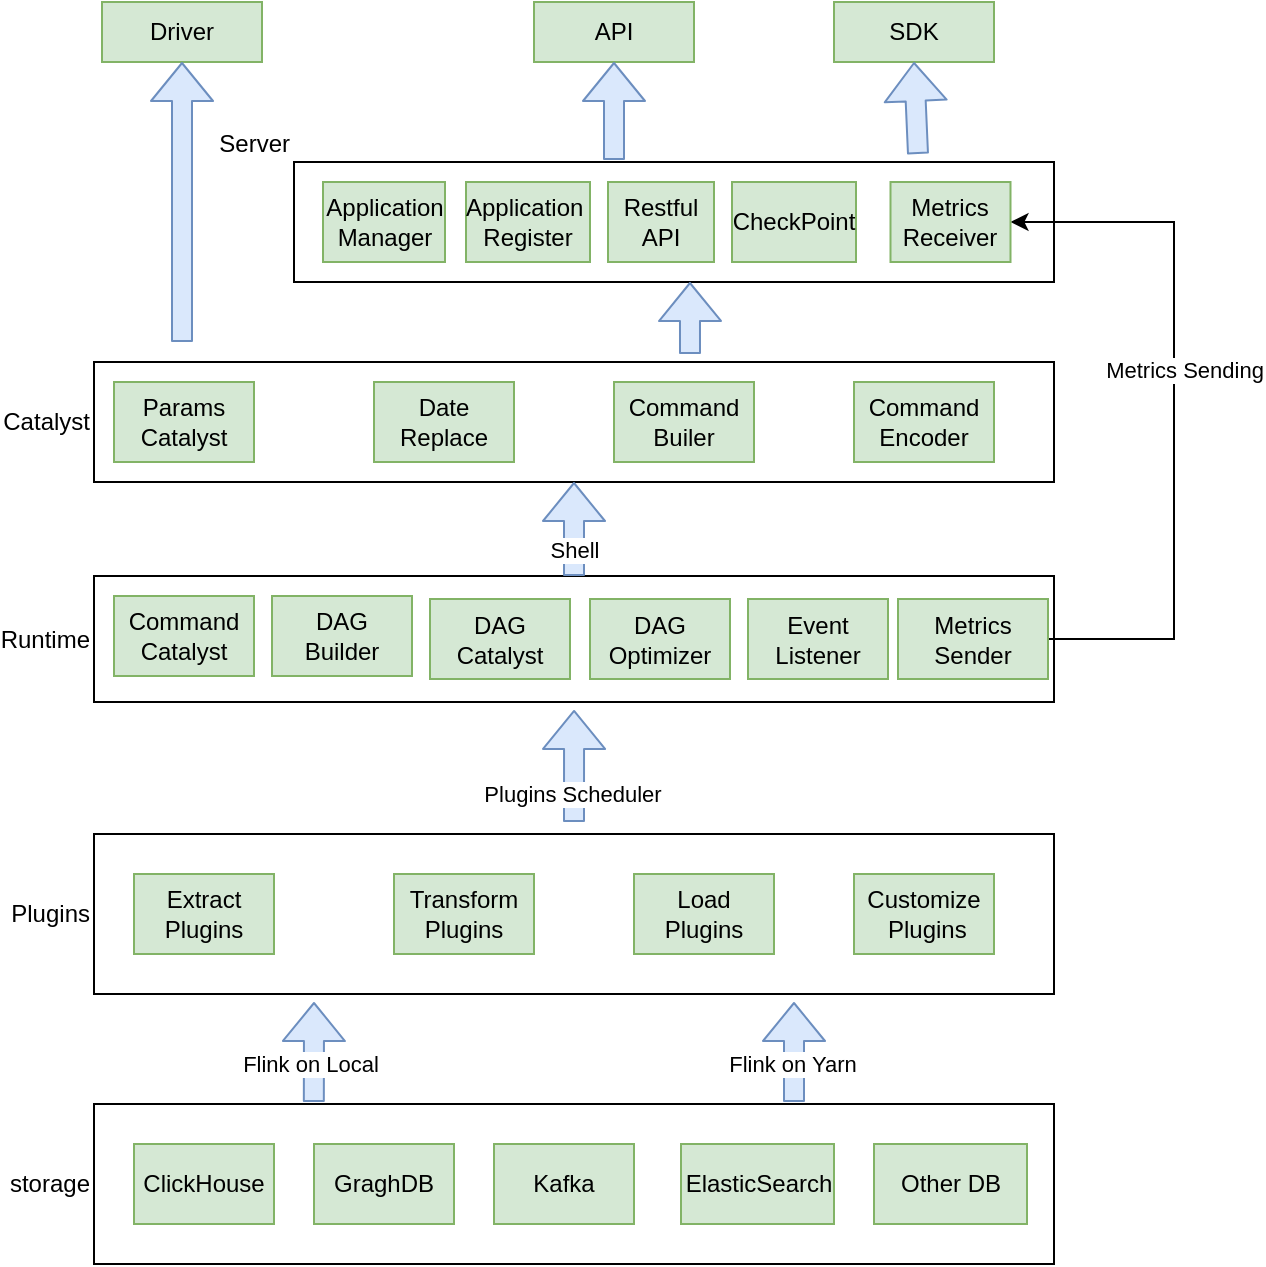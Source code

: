 <mxfile version="13.7.7" type="github"><diagram id="-8fo3TLUpp0qgDMNs5XF" name="Page-1"><mxGraphModel dx="1935" dy="460" grid="1" gridSize="10" guides="1" tooltips="1" connect="1" arrows="1" fold="1" page="1" pageScale="1" pageWidth="827" pageHeight="1169" math="0" shadow="0"><root><mxCell id="0"/><mxCell id="1" parent="0"/><mxCell id="A0sOpXw5xcT8Qd613fwc-1" value="storage" style="rounded=0;whiteSpace=wrap;html=1;labelPosition=left;verticalLabelPosition=middle;align=right;verticalAlign=middle;" vertex="1" parent="1"><mxGeometry x="40" y="591" width="480" height="80" as="geometry"/></mxCell><mxCell id="A0sOpXw5xcT8Qd613fwc-2" value="ClickHouse" style="rounded=0;whiteSpace=wrap;html=1;fillColor=#d5e8d4;strokeColor=#82b366;" vertex="1" parent="1"><mxGeometry x="60" y="611" width="70" height="40" as="geometry"/></mxCell><mxCell id="A0sOpXw5xcT8Qd613fwc-3" value="GraghDB" style="rounded=0;whiteSpace=wrap;html=1;fillColor=#d5e8d4;strokeColor=#82b366;" vertex="1" parent="1"><mxGeometry x="150" y="611" width="70" height="40" as="geometry"/></mxCell><mxCell id="A0sOpXw5xcT8Qd613fwc-4" value="Kafka" style="rounded=0;whiteSpace=wrap;html=1;fillColor=#d5e8d4;strokeColor=#82b366;" vertex="1" parent="1"><mxGeometry x="240" y="611" width="70" height="40" as="geometry"/></mxCell><mxCell id="A0sOpXw5xcT8Qd613fwc-5" value="ElasticSearch" style="rounded=0;whiteSpace=wrap;html=1;fillColor=#d5e8d4;strokeColor=#82b366;" vertex="1" parent="1"><mxGeometry x="333.5" y="611" width="76.5" height="40" as="geometry"/></mxCell><mxCell id="A0sOpXw5xcT8Qd613fwc-6" value="Other DB" style="rounded=0;whiteSpace=wrap;html=1;fillColor=#d5e8d4;strokeColor=#82b366;" vertex="1" parent="1"><mxGeometry x="430" y="611" width="76.5" height="40" as="geometry"/></mxCell><mxCell id="A0sOpXw5xcT8Qd613fwc-7" value="Plugins" style="rounded=0;whiteSpace=wrap;html=1;labelPosition=left;verticalLabelPosition=middle;align=right;verticalAlign=middle;" vertex="1" parent="1"><mxGeometry x="40" y="456" width="480" height="80" as="geometry"/></mxCell><mxCell id="A0sOpXw5xcT8Qd613fwc-8" value="Extract Plugins" style="rounded=0;whiteSpace=wrap;html=1;fillColor=#d5e8d4;strokeColor=#82b366;" vertex="1" parent="1"><mxGeometry x="60" y="476" width="70" height="40" as="geometry"/></mxCell><mxCell id="A0sOpXw5xcT8Qd613fwc-9" value="Transform Plugins" style="rounded=0;whiteSpace=wrap;html=1;fillColor=#d5e8d4;strokeColor=#82b366;" vertex="1" parent="1"><mxGeometry x="190" y="476" width="70" height="40" as="geometry"/></mxCell><mxCell id="A0sOpXw5xcT8Qd613fwc-10" value="Load Plugins" style="rounded=0;whiteSpace=wrap;html=1;fillColor=#d5e8d4;strokeColor=#82b366;" vertex="1" parent="1"><mxGeometry x="310" y="476" width="70" height="40" as="geometry"/></mxCell><mxCell id="A0sOpXw5xcT8Qd613fwc-11" value="Customize&lt;br&gt;&amp;nbsp;Plugins" style="rounded=0;whiteSpace=wrap;html=1;fillColor=#d5e8d4;strokeColor=#82b366;" vertex="1" parent="1"><mxGeometry x="420" y="476" width="70" height="40" as="geometry"/></mxCell><mxCell id="A0sOpXw5xcT8Qd613fwc-12" value="Runtime" style="rounded=0;whiteSpace=wrap;html=1;labelPosition=left;verticalLabelPosition=middle;align=right;verticalAlign=middle;" vertex="1" parent="1"><mxGeometry x="40" y="327" width="480" height="63" as="geometry"/></mxCell><mxCell id="A0sOpXw5xcT8Qd613fwc-13" value="Catalyst" style="rounded=0;whiteSpace=wrap;html=1;labelPosition=left;verticalLabelPosition=middle;align=right;verticalAlign=middle;" vertex="1" parent="1"><mxGeometry x="40" y="220" width="480" height="60" as="geometry"/></mxCell><mxCell id="A0sOpXw5xcT8Qd613fwc-14" value="" style="shape=flexArrow;endArrow=classic;html=1;fillColor=#dae8fc;strokeColor=#6c8ebf;" edge="1" parent="1"><mxGeometry width="50" height="50" relative="1" as="geometry"><mxPoint x="390" y="590" as="sourcePoint"/><mxPoint x="390" y="540" as="targetPoint"/></mxGeometry></mxCell><mxCell id="A0sOpXw5xcT8Qd613fwc-15" value="Flink on Yarn" style="edgeLabel;html=1;align=center;verticalAlign=middle;resizable=0;points=[];" vertex="1" connectable="0" parent="A0sOpXw5xcT8Qd613fwc-14"><mxGeometry x="-0.237" y="1" relative="1" as="geometry"><mxPoint as="offset"/></mxGeometry></mxCell><mxCell id="A0sOpXw5xcT8Qd613fwc-16" value="" style="shape=flexArrow;endArrow=classic;html=1;fillColor=#dae8fc;strokeColor=#6c8ebf;entryX=0.229;entryY=-0.012;entryDx=0;entryDy=0;entryPerimeter=0;exitX=0.229;exitY=-0.012;exitDx=0;exitDy=0;exitPerimeter=0;" edge="1" parent="1" source="A0sOpXw5xcT8Qd613fwc-1"><mxGeometry width="50" height="50" relative="1" as="geometry"><mxPoint x="230" y="570" as="sourcePoint"/><mxPoint x="150" y="540" as="targetPoint"/></mxGeometry></mxCell><mxCell id="A0sOpXw5xcT8Qd613fwc-17" value="Flink on Local" style="edgeLabel;html=1;align=center;verticalAlign=middle;resizable=0;points=[];" vertex="1" connectable="0" parent="A0sOpXw5xcT8Qd613fwc-16"><mxGeometry x="-0.213" y="2" relative="1" as="geometry"><mxPoint as="offset"/></mxGeometry></mxCell><mxCell id="A0sOpXw5xcT8Qd613fwc-18" value="Command&lt;br&gt;Catalyst" style="rounded=0;whiteSpace=wrap;html=1;fillColor=#d5e8d4;strokeColor=#82b366;" vertex="1" parent="1"><mxGeometry x="50" y="337" width="70" height="40" as="geometry"/></mxCell><mxCell id="A0sOpXw5xcT8Qd613fwc-19" value="DAG&lt;br&gt;Builder" style="rounded=0;whiteSpace=wrap;html=1;fillColor=#d5e8d4;strokeColor=#82b366;" vertex="1" parent="1"><mxGeometry x="129" y="337" width="70" height="40" as="geometry"/></mxCell><mxCell id="A0sOpXw5xcT8Qd613fwc-20" value="DAG&lt;br&gt;Catalyst" style="rounded=0;whiteSpace=wrap;html=1;fillColor=#d5e8d4;strokeColor=#82b366;" vertex="1" parent="1"><mxGeometry x="208" y="338.5" width="70" height="40" as="geometry"/></mxCell><mxCell id="A0sOpXw5xcT8Qd613fwc-21" value="DAG&lt;br&gt;Optimizer" style="rounded=0;whiteSpace=wrap;html=1;fillColor=#d5e8d4;strokeColor=#82b366;" vertex="1" parent="1"><mxGeometry x="288" y="338.5" width="70" height="40" as="geometry"/></mxCell><mxCell id="A0sOpXw5xcT8Qd613fwc-22" value="Event&lt;br&gt;Listener" style="rounded=0;whiteSpace=wrap;html=1;fillColor=#d5e8d4;strokeColor=#82b366;" vertex="1" parent="1"><mxGeometry x="367" y="338.5" width="70" height="40" as="geometry"/></mxCell><mxCell id="A0sOpXw5xcT8Qd613fwc-23" value="" style="shape=flexArrow;endArrow=classic;html=1;exitX=0.448;exitY=1.063;exitDx=0;exitDy=0;exitPerimeter=0;fillColor=#dae8fc;strokeColor=#6c8ebf;" edge="1" parent="1"><mxGeometry width="50" height="50" relative="1" as="geometry"><mxPoint x="280" y="450" as="sourcePoint"/><mxPoint x="280.04" y="393.969" as="targetPoint"/></mxGeometry></mxCell><mxCell id="A0sOpXw5xcT8Qd613fwc-24" value="Plugins Scheduler" style="edgeLabel;html=1;align=center;verticalAlign=middle;resizable=0;points=[];" vertex="1" connectable="0" parent="A0sOpXw5xcT8Qd613fwc-23"><mxGeometry x="-0.499" y="1" relative="1" as="geometry"><mxPoint as="offset"/></mxGeometry></mxCell><mxCell id="A0sOpXw5xcT8Qd613fwc-25" value="Params Catalyst" style="rounded=0;whiteSpace=wrap;html=1;fillColor=#d5e8d4;strokeColor=#82b366;" vertex="1" parent="1"><mxGeometry x="50" y="230" width="70" height="40" as="geometry"/></mxCell><mxCell id="A0sOpXw5xcT8Qd613fwc-26" value="Date Replace" style="rounded=0;whiteSpace=wrap;html=1;fillColor=#d5e8d4;strokeColor=#82b366;" vertex="1" parent="1"><mxGeometry x="180" y="230" width="70" height="40" as="geometry"/></mxCell><mxCell id="A0sOpXw5xcT8Qd613fwc-27" value="Command Builer" style="rounded=0;whiteSpace=wrap;html=1;fillColor=#d5e8d4;strokeColor=#82b366;" vertex="1" parent="1"><mxGeometry x="300" y="230" width="70" height="40" as="geometry"/></mxCell><mxCell id="A0sOpXw5xcT8Qd613fwc-28" value="Command Encoder" style="rounded=0;whiteSpace=wrap;html=1;fillColor=#d5e8d4;strokeColor=#82b366;" vertex="1" parent="1"><mxGeometry x="420" y="230" width="70" height="40" as="geometry"/></mxCell><mxCell id="A0sOpXw5xcT8Qd613fwc-29" value="" style="shape=flexArrow;endArrow=classic;exitX=0.5;exitY=0;exitDx=0;exitDy=0;entryX=0.5;entryY=1;entryDx=0;entryDy=0;fillColor=#dae8fc;strokeColor=#6c8ebf;" edge="1" parent="1" source="A0sOpXw5xcT8Qd613fwc-12" target="A0sOpXw5xcT8Qd613fwc-13"><mxGeometry width="50" height="50" relative="1" as="geometry"><mxPoint x="360" y="220" as="sourcePoint"/><mxPoint x="310" y="270" as="targetPoint"/></mxGeometry></mxCell><mxCell id="A0sOpXw5xcT8Qd613fwc-30" value="Shell" style="edgeLabel;html=1;align=center;verticalAlign=middle;resizable=0;points=[];" vertex="1" connectable="0" parent="A0sOpXw5xcT8Qd613fwc-29"><mxGeometry x="-0.447" relative="1" as="geometry"><mxPoint as="offset"/></mxGeometry></mxCell><mxCell id="A0sOpXw5xcT8Qd613fwc-31" value="Server" style="rounded=0;whiteSpace=wrap;html=1;labelPosition=left;verticalLabelPosition=top;align=right;verticalAlign=bottom;" vertex="1" parent="1"><mxGeometry x="140" y="120" width="380" height="60" as="geometry"/></mxCell><mxCell id="A0sOpXw5xcT8Qd613fwc-32" value="Application Manager" style="rounded=0;whiteSpace=wrap;html=1;fillColor=#d5e8d4;strokeColor=#82b366;" vertex="1" parent="1"><mxGeometry x="154.5" y="130" width="61" height="40" as="geometry"/></mxCell><mxCell id="A0sOpXw5xcT8Qd613fwc-33" value="" style="edgeStyle=orthogonalEdgeStyle;rounded=0;orthogonalLoop=1;jettySize=auto;html=0;entryX=1;entryY=0.5;entryDx=0;entryDy=0;" edge="1" parent="1" source="A0sOpXw5xcT8Qd613fwc-35" target="A0sOpXw5xcT8Qd613fwc-36"><mxGeometry relative="1" as="geometry"><mxPoint x="574.5" y="358.5" as="targetPoint"/><Array as="points"><mxPoint x="580" y="359"/><mxPoint x="580" y="150"/></Array></mxGeometry></mxCell><mxCell id="A0sOpXw5xcT8Qd613fwc-34" value="Metrics Sending" style="edgeLabel;html=1;align=center;verticalAlign=middle;resizable=0;points=[];" vertex="1" connectable="0" parent="A0sOpXw5xcT8Qd613fwc-33"><mxGeometry x="0.126" y="-5" relative="1" as="geometry"><mxPoint y="1" as="offset"/></mxGeometry></mxCell><mxCell id="A0sOpXw5xcT8Qd613fwc-35" value="Metrics&lt;br&gt;Sender" style="rounded=0;whiteSpace=wrap;html=1;fillColor=#d5e8d4;strokeColor=#82b366;" vertex="1" parent="1"><mxGeometry x="442" y="338.5" width="75" height="40" as="geometry"/></mxCell><mxCell id="A0sOpXw5xcT8Qd613fwc-36" value="Metrics&lt;br&gt;Receiver" style="rounded=0;whiteSpace=wrap;html=1;fillColor=#d5e8d4;strokeColor=#82b366;" vertex="1" parent="1"><mxGeometry x="438.25" y="130" width="60" height="40" as="geometry"/></mxCell><mxCell id="A0sOpXw5xcT8Qd613fwc-37" value="Application&amp;nbsp; Register" style="rounded=0;whiteSpace=wrap;html=1;fillColor=#d5e8d4;strokeColor=#82b366;" vertex="1" parent="1"><mxGeometry x="226" y="130" width="62" height="40" as="geometry"/></mxCell><mxCell id="A0sOpXw5xcT8Qd613fwc-38" value="" style="shape=flexArrow;endArrow=classic;html=1;fillColor=#dae8fc;strokeColor=#6c8ebf;entryX=0.521;entryY=1;entryDx=0;entryDy=0;entryPerimeter=0;" edge="1" parent="1" target="A0sOpXw5xcT8Qd613fwc-31"><mxGeometry width="50" height="50" relative="1" as="geometry"><mxPoint x="338" y="216" as="sourcePoint"/><mxPoint x="310" y="270" as="targetPoint"/></mxGeometry></mxCell><mxCell id="A0sOpXw5xcT8Qd613fwc-39" value="SDK" style="rounded=0;whiteSpace=wrap;html=1;labelPosition=center;verticalLabelPosition=middle;align=center;verticalAlign=middle;fillColor=#d5e8d4;strokeColor=#82b366;" vertex="1" parent="1"><mxGeometry x="410" y="40" width="80" height="30" as="geometry"/></mxCell><mxCell id="A0sOpXw5xcT8Qd613fwc-40" value="API" style="rounded=0;whiteSpace=wrap;html=1;labelPosition=center;verticalLabelPosition=middle;align=center;verticalAlign=middle;fillColor=#d5e8d4;strokeColor=#82b366;" vertex="1" parent="1"><mxGeometry x="260" y="40" width="80" height="30" as="geometry"/></mxCell><mxCell id="A0sOpXw5xcT8Qd613fwc-41" value="Restful API" style="rounded=0;whiteSpace=wrap;html=1;fillColor=#d5e8d4;strokeColor=#82b366;" vertex="1" parent="1"><mxGeometry x="297" y="130" width="53" height="40" as="geometry"/></mxCell><mxCell id="A0sOpXw5xcT8Qd613fwc-42" value="" style="shape=flexArrow;endArrow=classic;html=1;exitX=0.5;exitY=1;exitDx=0;exitDy=0;fillColor=#dae8fc;strokeColor=#6c8ebf;entryX=0.5;entryY=1;entryDx=0;entryDy=0;" edge="1" parent="1" target="A0sOpXw5xcT8Qd613fwc-40"><mxGeometry width="50" height="50" relative="1" as="geometry"><mxPoint x="300" y="119" as="sourcePoint"/><mxPoint x="371.93" y="190" as="targetPoint"/></mxGeometry></mxCell><mxCell id="A0sOpXw5xcT8Qd613fwc-43" value="" style="shape=flexArrow;endArrow=classic;html=1;exitX=0.5;exitY=1;exitDx=0;exitDy=0;fillColor=#dae8fc;strokeColor=#6c8ebf;entryX=0.5;entryY=1;entryDx=0;entryDy=0;" edge="1" parent="1" target="A0sOpXw5xcT8Qd613fwc-39"><mxGeometry width="50" height="50" relative="1" as="geometry"><mxPoint x="452" y="116" as="sourcePoint"/><mxPoint x="310" y="80" as="targetPoint"/></mxGeometry></mxCell><mxCell id="A0sOpXw5xcT8Qd613fwc-44" value="Driver" style="rounded=0;whiteSpace=wrap;html=1;labelPosition=center;verticalLabelPosition=middle;align=center;verticalAlign=middle;fillColor=#d5e8d4;strokeColor=#82b366;" vertex="1" parent="1"><mxGeometry x="44" y="40" width="80" height="30" as="geometry"/></mxCell><mxCell id="A0sOpXw5xcT8Qd613fwc-45" value="" style="shape=flexArrow;endArrow=classic;html=1;exitX=0.5;exitY=1;exitDx=0;exitDy=0;fillColor=#dae8fc;strokeColor=#6c8ebf;entryX=0.5;entryY=1;entryDx=0;entryDy=0;" edge="1" parent="1" target="A0sOpXw5xcT8Qd613fwc-44"><mxGeometry width="50" height="50" relative="1" as="geometry"><mxPoint x="84" y="210" as="sourcePoint"/><mxPoint x="284" y="80" as="targetPoint"/></mxGeometry></mxCell><mxCell id="A0sOpXw5xcT8Qd613fwc-46" value="CheckPoint" style="rounded=0;whiteSpace=wrap;html=1;fillColor=#d5e8d4;strokeColor=#82b366;" vertex="1" parent="1"><mxGeometry x="359" y="130" width="62" height="40" as="geometry"/></mxCell></root></mxGraphModel></diagram></mxfile>